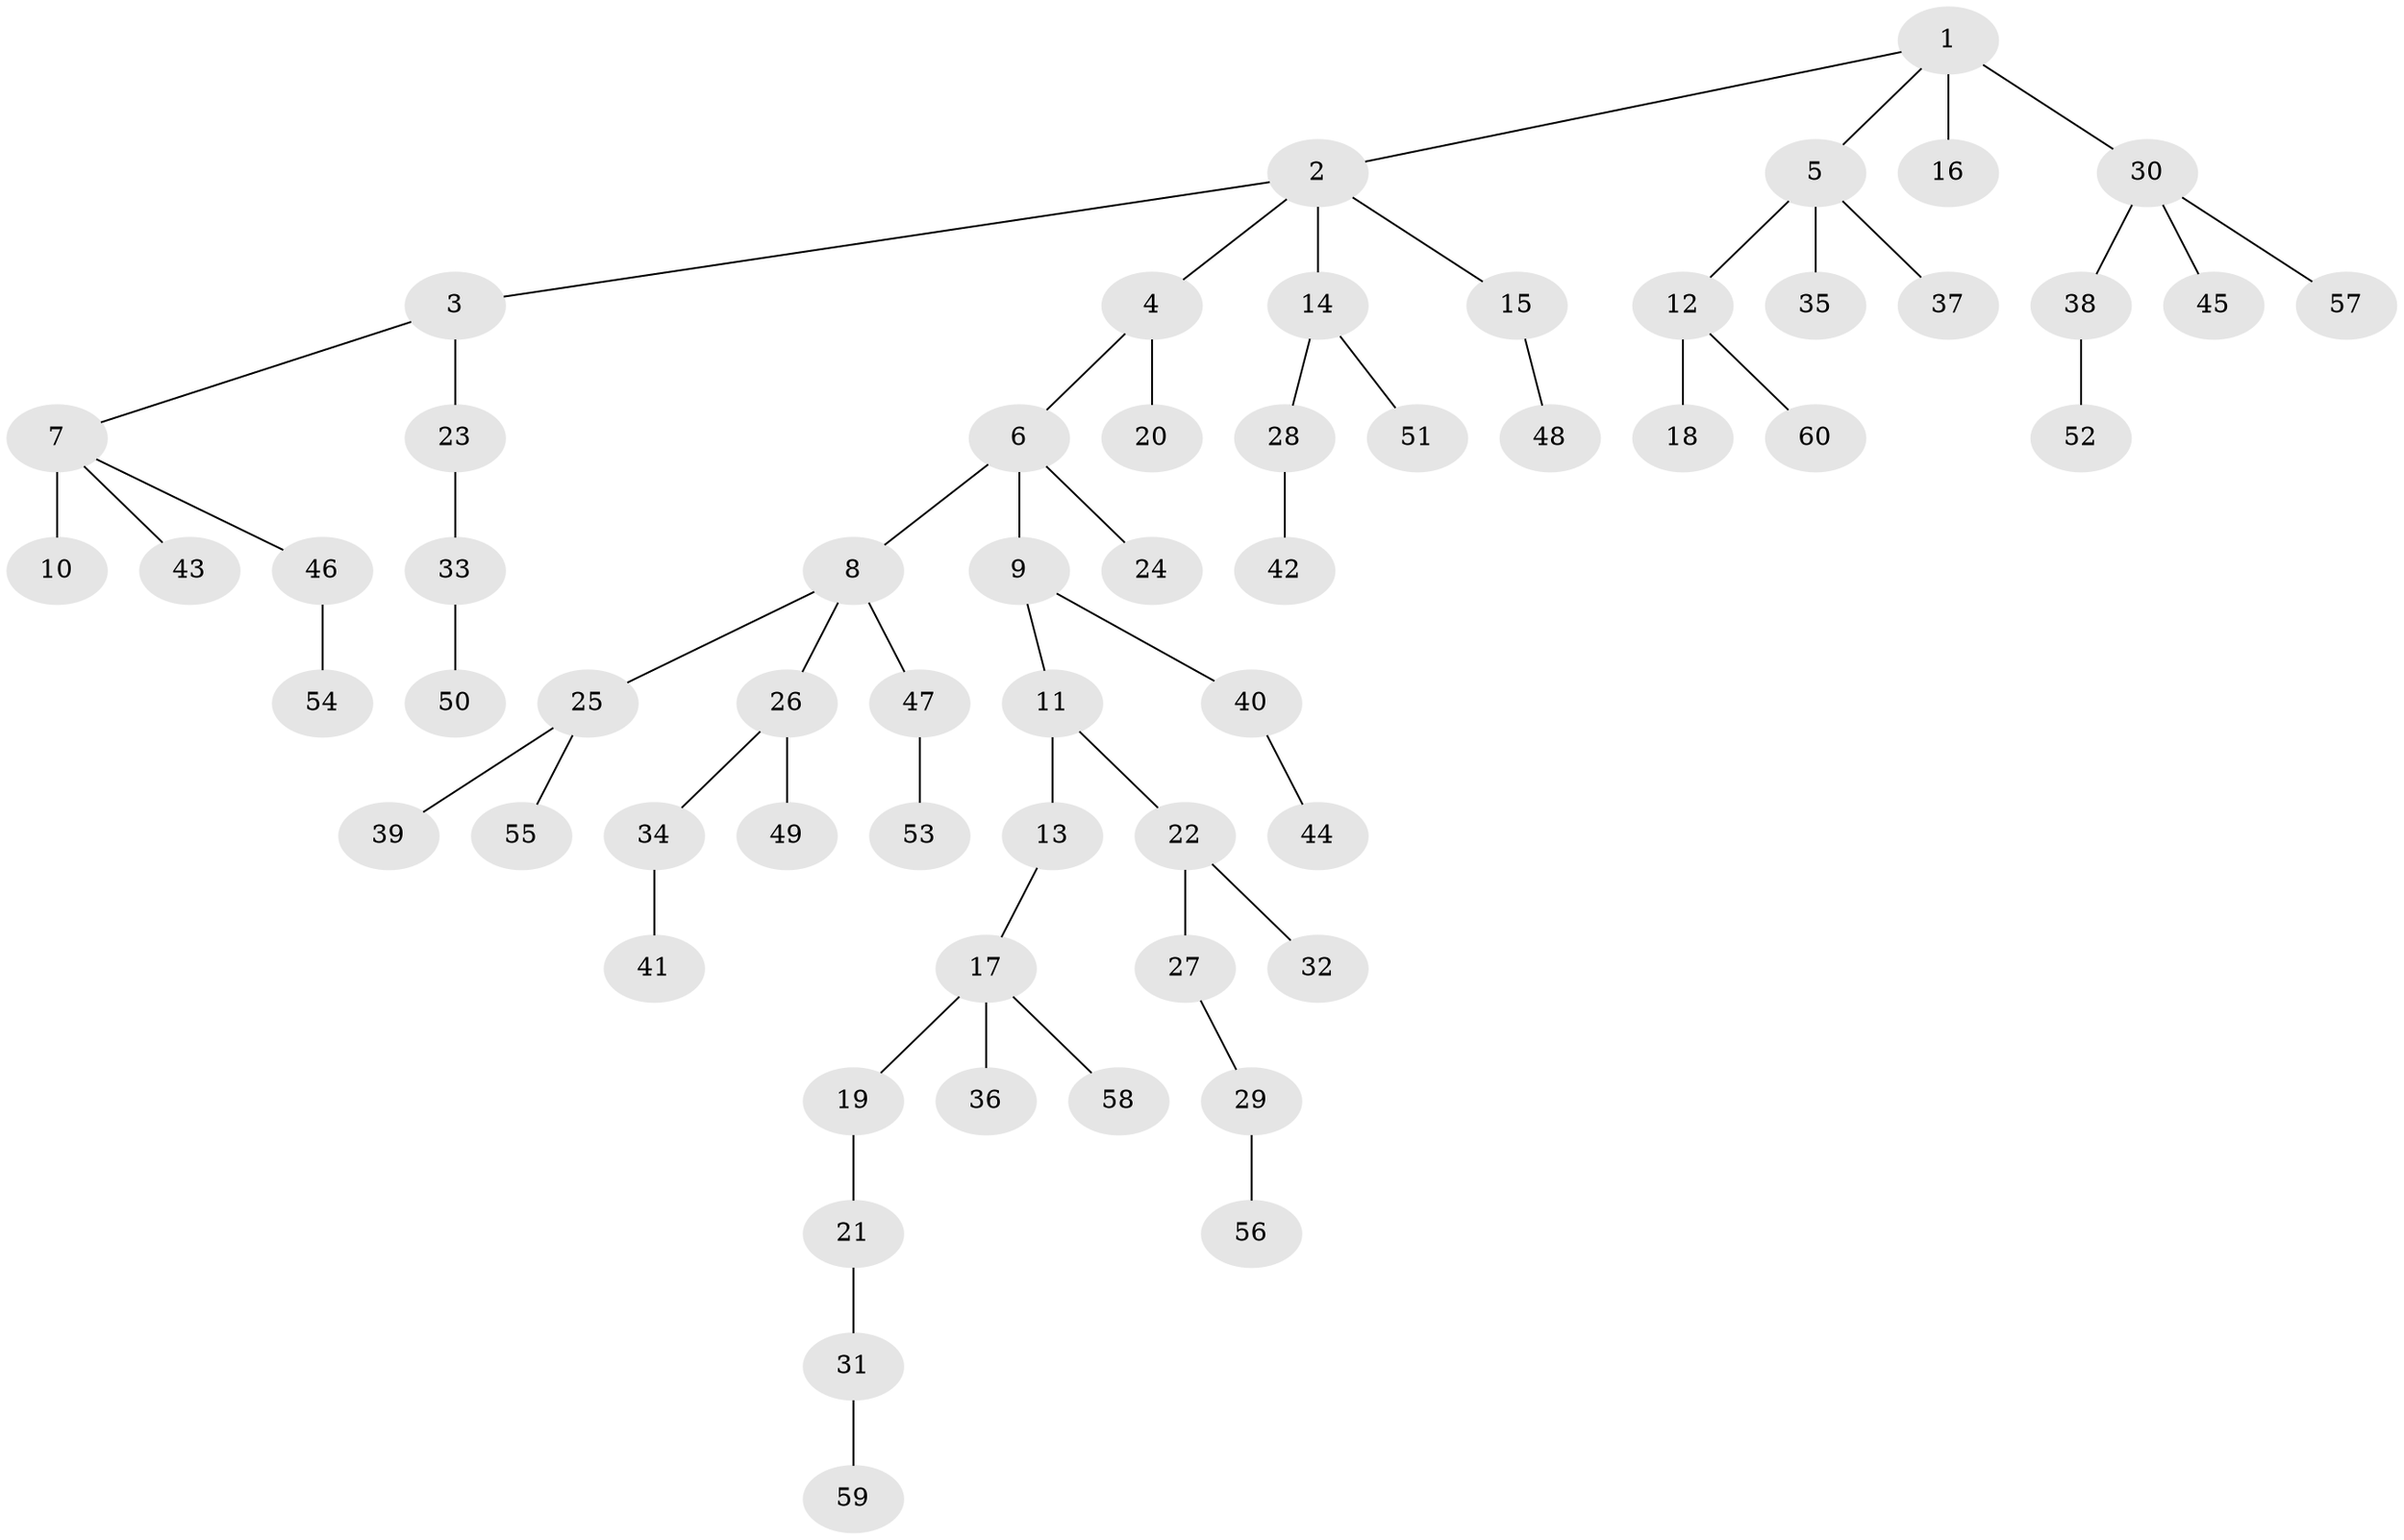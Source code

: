 // original degree distribution, {6: 0.017391304347826087, 7: 0.008695652173913044, 4: 0.06956521739130435, 5: 0.05217391304347826, 2: 0.25217391304347825, 1: 0.5130434782608696, 3: 0.08695652173913043}
// Generated by graph-tools (version 1.1) at 2025/36/03/09/25 02:36:35]
// undirected, 60 vertices, 59 edges
graph export_dot {
graph [start="1"]
  node [color=gray90,style=filled];
  1;
  2;
  3;
  4;
  5;
  6;
  7;
  8;
  9;
  10;
  11;
  12;
  13;
  14;
  15;
  16;
  17;
  18;
  19;
  20;
  21;
  22;
  23;
  24;
  25;
  26;
  27;
  28;
  29;
  30;
  31;
  32;
  33;
  34;
  35;
  36;
  37;
  38;
  39;
  40;
  41;
  42;
  43;
  44;
  45;
  46;
  47;
  48;
  49;
  50;
  51;
  52;
  53;
  54;
  55;
  56;
  57;
  58;
  59;
  60;
  1 -- 2 [weight=1.0];
  1 -- 5 [weight=1.0];
  1 -- 16 [weight=2.0];
  1 -- 30 [weight=1.0];
  2 -- 3 [weight=1.0];
  2 -- 4 [weight=1.0];
  2 -- 14 [weight=2.0];
  2 -- 15 [weight=1.0];
  3 -- 7 [weight=1.0];
  3 -- 23 [weight=1.0];
  4 -- 6 [weight=1.0];
  4 -- 20 [weight=1.0];
  5 -- 12 [weight=1.0];
  5 -- 35 [weight=1.0];
  5 -- 37 [weight=1.0];
  6 -- 8 [weight=1.0];
  6 -- 9 [weight=1.0];
  6 -- 24 [weight=2.0];
  7 -- 10 [weight=4.0];
  7 -- 43 [weight=1.0];
  7 -- 46 [weight=1.0];
  8 -- 25 [weight=1.0];
  8 -- 26 [weight=1.0];
  8 -- 47 [weight=1.0];
  9 -- 11 [weight=1.0];
  9 -- 40 [weight=1.0];
  11 -- 13 [weight=3.0];
  11 -- 22 [weight=1.0];
  12 -- 18 [weight=1.0];
  12 -- 60 [weight=1.0];
  13 -- 17 [weight=1.0];
  14 -- 28 [weight=1.0];
  14 -- 51 [weight=1.0];
  15 -- 48 [weight=1.0];
  17 -- 19 [weight=1.0];
  17 -- 36 [weight=2.0];
  17 -- 58 [weight=1.0];
  19 -- 21 [weight=2.0];
  21 -- 31 [weight=1.0];
  22 -- 27 [weight=1.0];
  22 -- 32 [weight=1.0];
  23 -- 33 [weight=1.0];
  25 -- 39 [weight=1.0];
  25 -- 55 [weight=1.0];
  26 -- 34 [weight=1.0];
  26 -- 49 [weight=2.0];
  27 -- 29 [weight=1.0];
  28 -- 42 [weight=1.0];
  29 -- 56 [weight=1.0];
  30 -- 38 [weight=1.0];
  30 -- 45 [weight=1.0];
  30 -- 57 [weight=1.0];
  31 -- 59 [weight=1.0];
  33 -- 50 [weight=1.0];
  34 -- 41 [weight=2.0];
  38 -- 52 [weight=1.0];
  40 -- 44 [weight=1.0];
  46 -- 54 [weight=1.0];
  47 -- 53 [weight=1.0];
}
